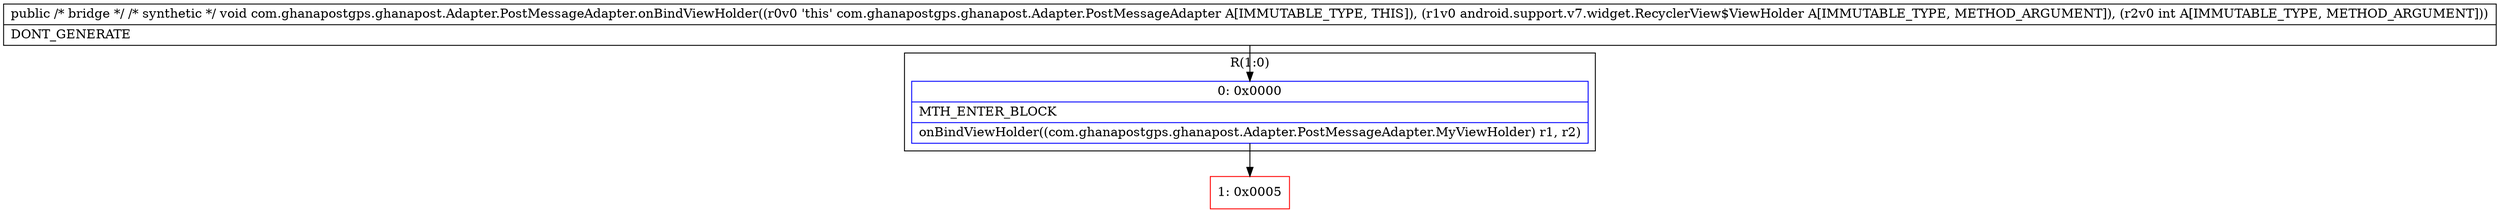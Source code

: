 digraph "CFG forcom.ghanapostgps.ghanapost.Adapter.PostMessageAdapter.onBindViewHolder(Landroid\/support\/v7\/widget\/RecyclerView$ViewHolder;I)V" {
subgraph cluster_Region_459287279 {
label = "R(1:0)";
node [shape=record,color=blue];
Node_0 [shape=record,label="{0\:\ 0x0000|MTH_ENTER_BLOCK\l|onBindViewHolder((com.ghanapostgps.ghanapost.Adapter.PostMessageAdapter.MyViewHolder) r1, r2)\l}"];
}
Node_1 [shape=record,color=red,label="{1\:\ 0x0005}"];
MethodNode[shape=record,label="{public \/* bridge *\/ \/* synthetic *\/ void com.ghanapostgps.ghanapost.Adapter.PostMessageAdapter.onBindViewHolder((r0v0 'this' com.ghanapostgps.ghanapost.Adapter.PostMessageAdapter A[IMMUTABLE_TYPE, THIS]), (r1v0 android.support.v7.widget.RecyclerView$ViewHolder A[IMMUTABLE_TYPE, METHOD_ARGUMENT]), (r2v0 int A[IMMUTABLE_TYPE, METHOD_ARGUMENT]))  | DONT_GENERATE\l}"];
MethodNode -> Node_0;
Node_0 -> Node_1;
}

